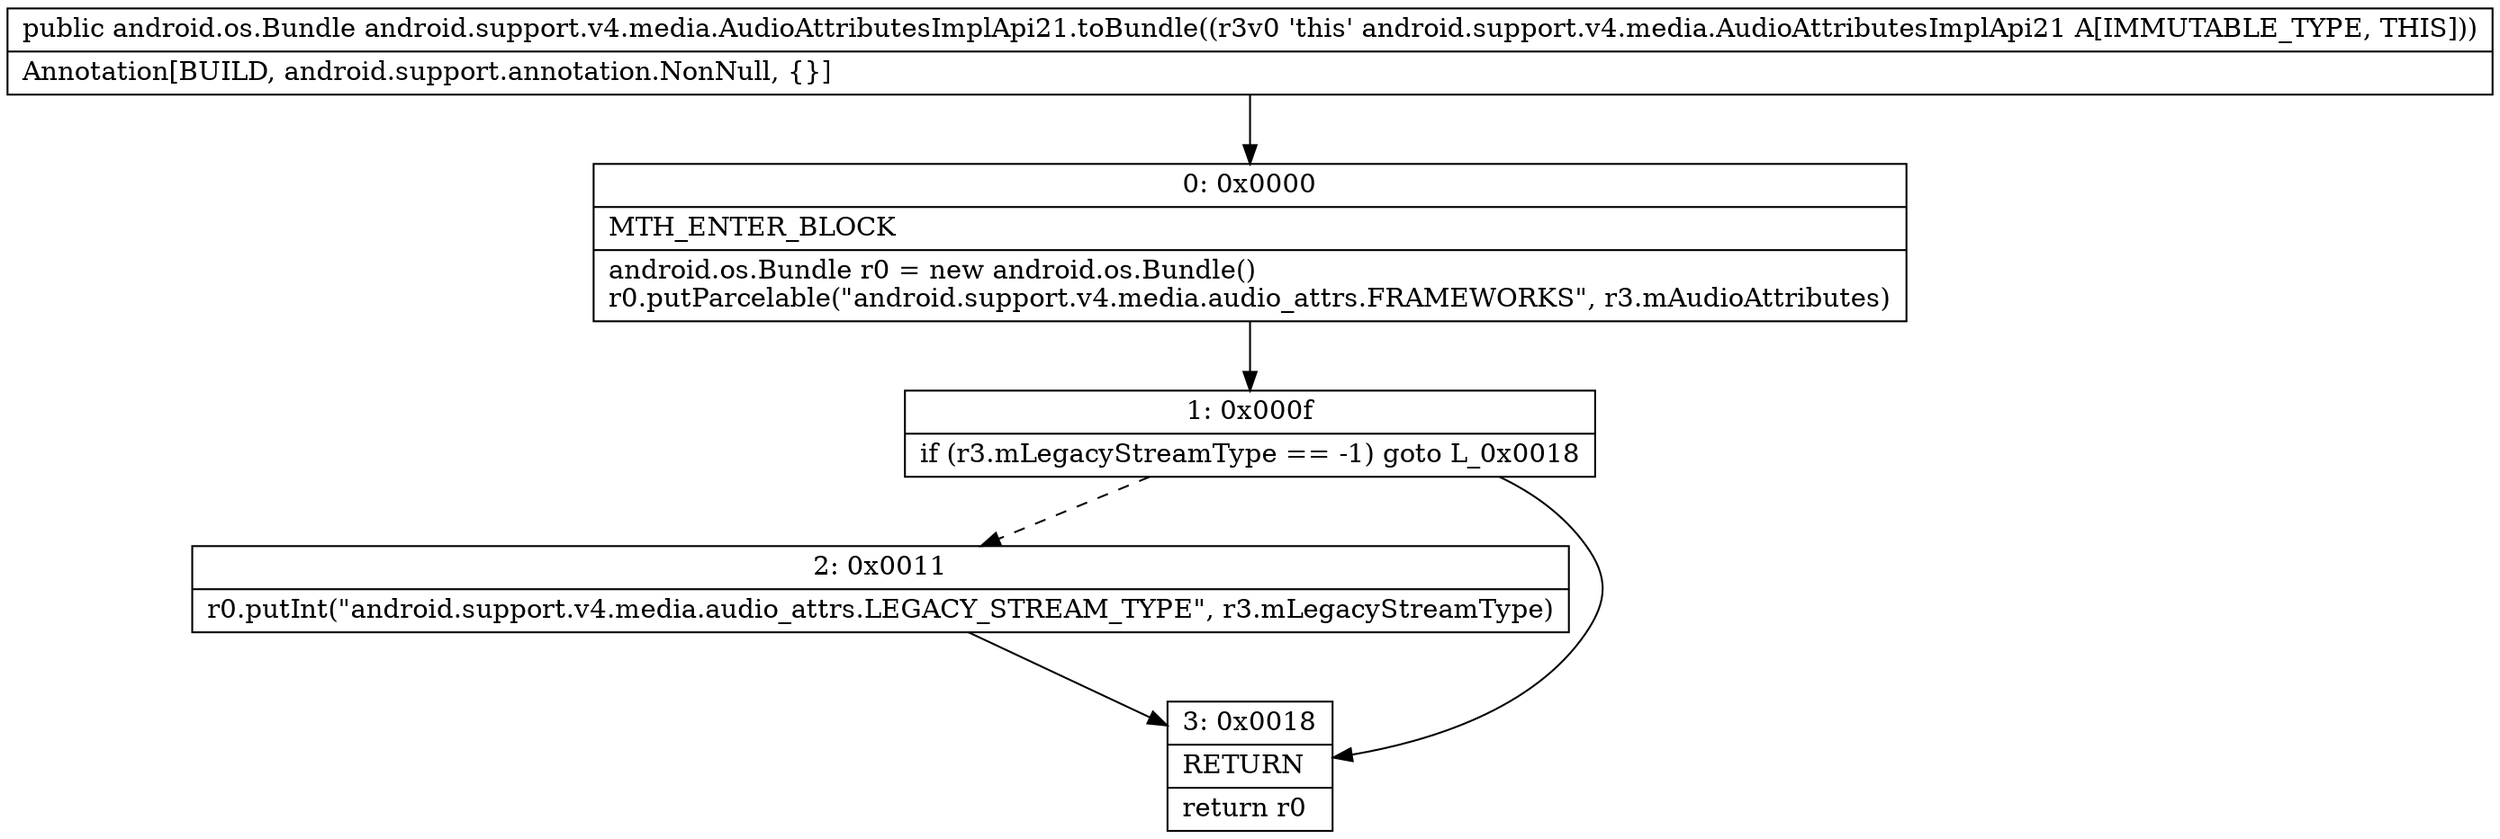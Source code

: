digraph "CFG forandroid.support.v4.media.AudioAttributesImplApi21.toBundle()Landroid\/os\/Bundle;" {
Node_0 [shape=record,label="{0\:\ 0x0000|MTH_ENTER_BLOCK\l|android.os.Bundle r0 = new android.os.Bundle()\lr0.putParcelable(\"android.support.v4.media.audio_attrs.FRAMEWORKS\", r3.mAudioAttributes)\l}"];
Node_1 [shape=record,label="{1\:\ 0x000f|if (r3.mLegacyStreamType == \-1) goto L_0x0018\l}"];
Node_2 [shape=record,label="{2\:\ 0x0011|r0.putInt(\"android.support.v4.media.audio_attrs.LEGACY_STREAM_TYPE\", r3.mLegacyStreamType)\l}"];
Node_3 [shape=record,label="{3\:\ 0x0018|RETURN\l|return r0\l}"];
MethodNode[shape=record,label="{public android.os.Bundle android.support.v4.media.AudioAttributesImplApi21.toBundle((r3v0 'this' android.support.v4.media.AudioAttributesImplApi21 A[IMMUTABLE_TYPE, THIS]))  | Annotation[BUILD, android.support.annotation.NonNull, \{\}]\l}"];
MethodNode -> Node_0;
Node_0 -> Node_1;
Node_1 -> Node_2[style=dashed];
Node_1 -> Node_3;
Node_2 -> Node_3;
}

